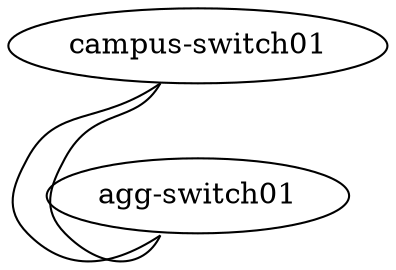 graph training {
 "campus-switch01" [function="leaf" os="CumulusCommunity/cumulus-vx" version="3.7.2" memory="768" config="./helper_scripts/extra_switch_config.sh" mgmt_ip="192.168.200.1"]
 "agg-switch01" [function="fake"]

 "campus-switch01":"swp47" -- "agg-switch01":"swp47"
 "campus-switch01":"swp48" -- "agg-switch01":"swp48"

 }
